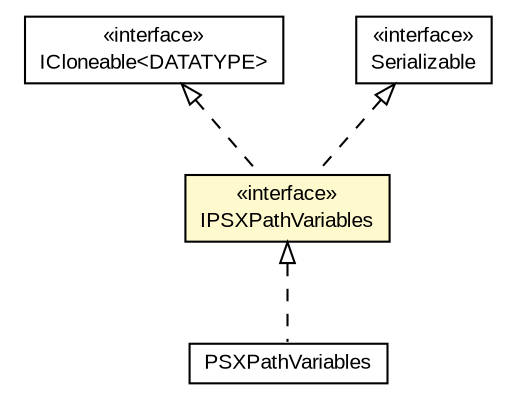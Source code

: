 #!/usr/local/bin/dot
#
# Class diagram 
# Generated by UMLGraph version 5.1 (http://www.umlgraph.org/)
#

digraph G {
	edge [fontname="arial",fontsize=10,labelfontname="arial",labelfontsize=10];
	node [fontname="arial",fontsize=10,shape=plaintext];
	nodesep=0.25;
	ranksep=0.5;
	// com.helger.schematron.pure.binding.xpath.PSXPathVariables
	c4072 [label=<<table title="com.helger.schematron.pure.binding.xpath.PSXPathVariables" border="0" cellborder="1" cellspacing="0" cellpadding="2" port="p" href="./PSXPathVariables.html">
		<tr><td><table border="0" cellspacing="0" cellpadding="1">
<tr><td align="center" balign="center"> PSXPathVariables </td></tr>
		</table></td></tr>
		</table>>, fontname="arial", fontcolor="black", fontsize=10.0];
	// com.helger.schematron.pure.binding.xpath.IPSXPathVariables
	c4074 [label=<<table title="com.helger.schematron.pure.binding.xpath.IPSXPathVariables" border="0" cellborder="1" cellspacing="0" cellpadding="2" port="p" bgcolor="lemonChiffon" href="./IPSXPathVariables.html">
		<tr><td><table border="0" cellspacing="0" cellpadding="1">
<tr><td align="center" balign="center"> &#171;interface&#187; </td></tr>
<tr><td align="center" balign="center"> IPSXPathVariables </td></tr>
		</table></td></tr>
		</table>>, fontname="arial", fontcolor="black", fontsize=10.0];
	//com.helger.schematron.pure.binding.xpath.PSXPathVariables implements com.helger.schematron.pure.binding.xpath.IPSXPathVariables
	c4074:p -> c4072:p [dir=back,arrowtail=empty,style=dashed];
	//com.helger.schematron.pure.binding.xpath.IPSXPathVariables implements com.helger.commons.lang.ICloneable<DATATYPE>
	c4180:p -> c4074:p [dir=back,arrowtail=empty,style=dashed];
	//com.helger.schematron.pure.binding.xpath.IPSXPathVariables implements java.io.Serializable
	c4181:p -> c4074:p [dir=back,arrowtail=empty,style=dashed];
	// java.io.Serializable
	c4181 [label=<<table title="java.io.Serializable" border="0" cellborder="1" cellspacing="0" cellpadding="2" port="p" href="http://download.oracle.com/javase/6/docs/api/java/io/Serializable.html">
		<tr><td><table border="0" cellspacing="0" cellpadding="1">
<tr><td align="center" balign="center"> &#171;interface&#187; </td></tr>
<tr><td align="center" balign="center"> Serializable </td></tr>
		</table></td></tr>
		</table>>, fontname="arial", fontcolor="black", fontsize=10.0];
	// com.helger.commons.lang.ICloneable<DATATYPE>
	c4180 [label=<<table title="com.helger.commons.lang.ICloneable" border="0" cellborder="1" cellspacing="0" cellpadding="2" port="p">
		<tr><td><table border="0" cellspacing="0" cellpadding="1">
<tr><td align="center" balign="center"> &#171;interface&#187; </td></tr>
<tr><td align="center" balign="center"> ICloneable&lt;DATATYPE&gt; </td></tr>
		</table></td></tr>
		</table>>, fontname="arial", fontcolor="black", fontsize=10.0];
}

